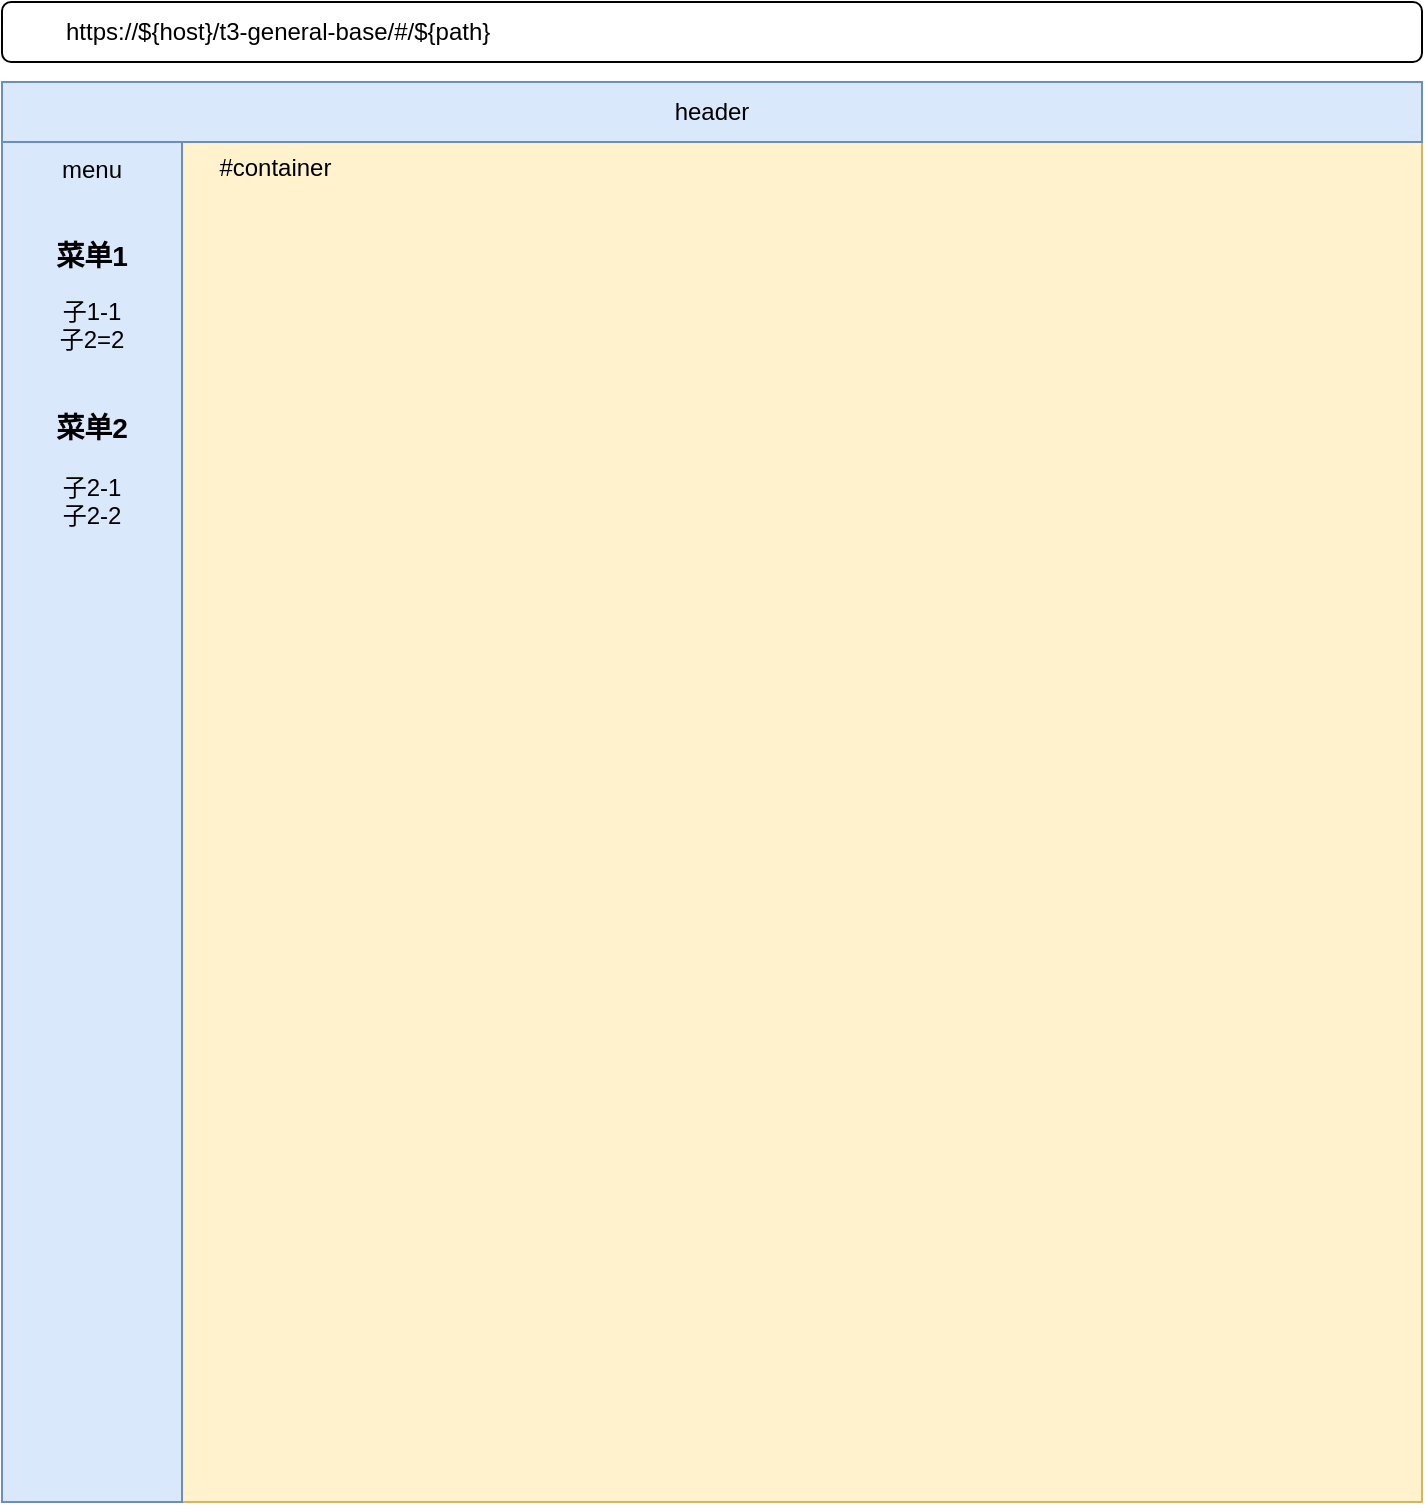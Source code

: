 <mxfile version="13.11.0" type="github">
  <diagram id="zE4-6fLkV4HuHg3Pray8" name="Page-1">
    <mxGraphModel dx="1186" dy="740" grid="1" gridSize="10" guides="1" tooltips="1" connect="1" arrows="1" fold="1" page="1" pageScale="1" pageWidth="827" pageHeight="1169" math="0" shadow="0">
      <root>
        <mxCell id="0" />
        <mxCell id="1" parent="0" />
        <mxCell id="qXmPvSC_KP-FTHAv0qoT-1" value="&lt;br&gt;&lt;br&gt;&lt;span&gt;&amp;nbsp; &amp;nbsp; &amp;nbsp; &amp;nbsp; &amp;nbsp; &amp;nbsp; &amp;nbsp; &amp;nbsp; &amp;nbsp; &amp;nbsp; &amp;nbsp; &amp;nbsp; &amp;nbsp; &amp;nbsp; &amp;nbsp; &amp;nbsp; #container&lt;/span&gt;" style="whiteSpace=wrap;html=1;aspect=fixed;align=left;verticalAlign=top;fillColor=#fff2cc;strokeColor=#d6b656;" vertex="1" parent="1">
          <mxGeometry y="100" width="710" height="710" as="geometry" />
        </mxCell>
        <mxCell id="qXmPvSC_KP-FTHAv0qoT-2" value="header" style="rounded=0;whiteSpace=wrap;html=1;fillColor=#dae8fc;strokeColor=#6c8ebf;" vertex="1" parent="1">
          <mxGeometry y="100" width="710" height="30" as="geometry" />
        </mxCell>
        <mxCell id="qXmPvSC_KP-FTHAv0qoT-3" value="menu&lt;br&gt;&lt;br&gt;&lt;h3 style=&quot;line-height: 100%&quot;&gt;菜单1&lt;/h3&gt;子1-1&lt;br&gt;子2=2&lt;br&gt;&lt;br&gt;&lt;h3&gt;菜单2&lt;/h3&gt;子2-1&lt;br&gt;子2-2" style="rounded=0;whiteSpace=wrap;html=1;horizontal=1;verticalAlign=top;fillColor=#dae8fc;strokeColor=#6c8ebf;" vertex="1" parent="1">
          <mxGeometry y="130" width="90" height="680" as="geometry" />
        </mxCell>
        <mxCell id="qXmPvSC_KP-FTHAv0qoT-4" value="&amp;nbsp; &amp;nbsp; &amp;nbsp; &amp;nbsp; &amp;nbsp;https://${host}/t3-general-base/#/${path}" style="rounded=1;whiteSpace=wrap;html=1;align=left;" vertex="1" parent="1">
          <mxGeometry y="60" width="710" height="30" as="geometry" />
        </mxCell>
      </root>
    </mxGraphModel>
  </diagram>
</mxfile>
